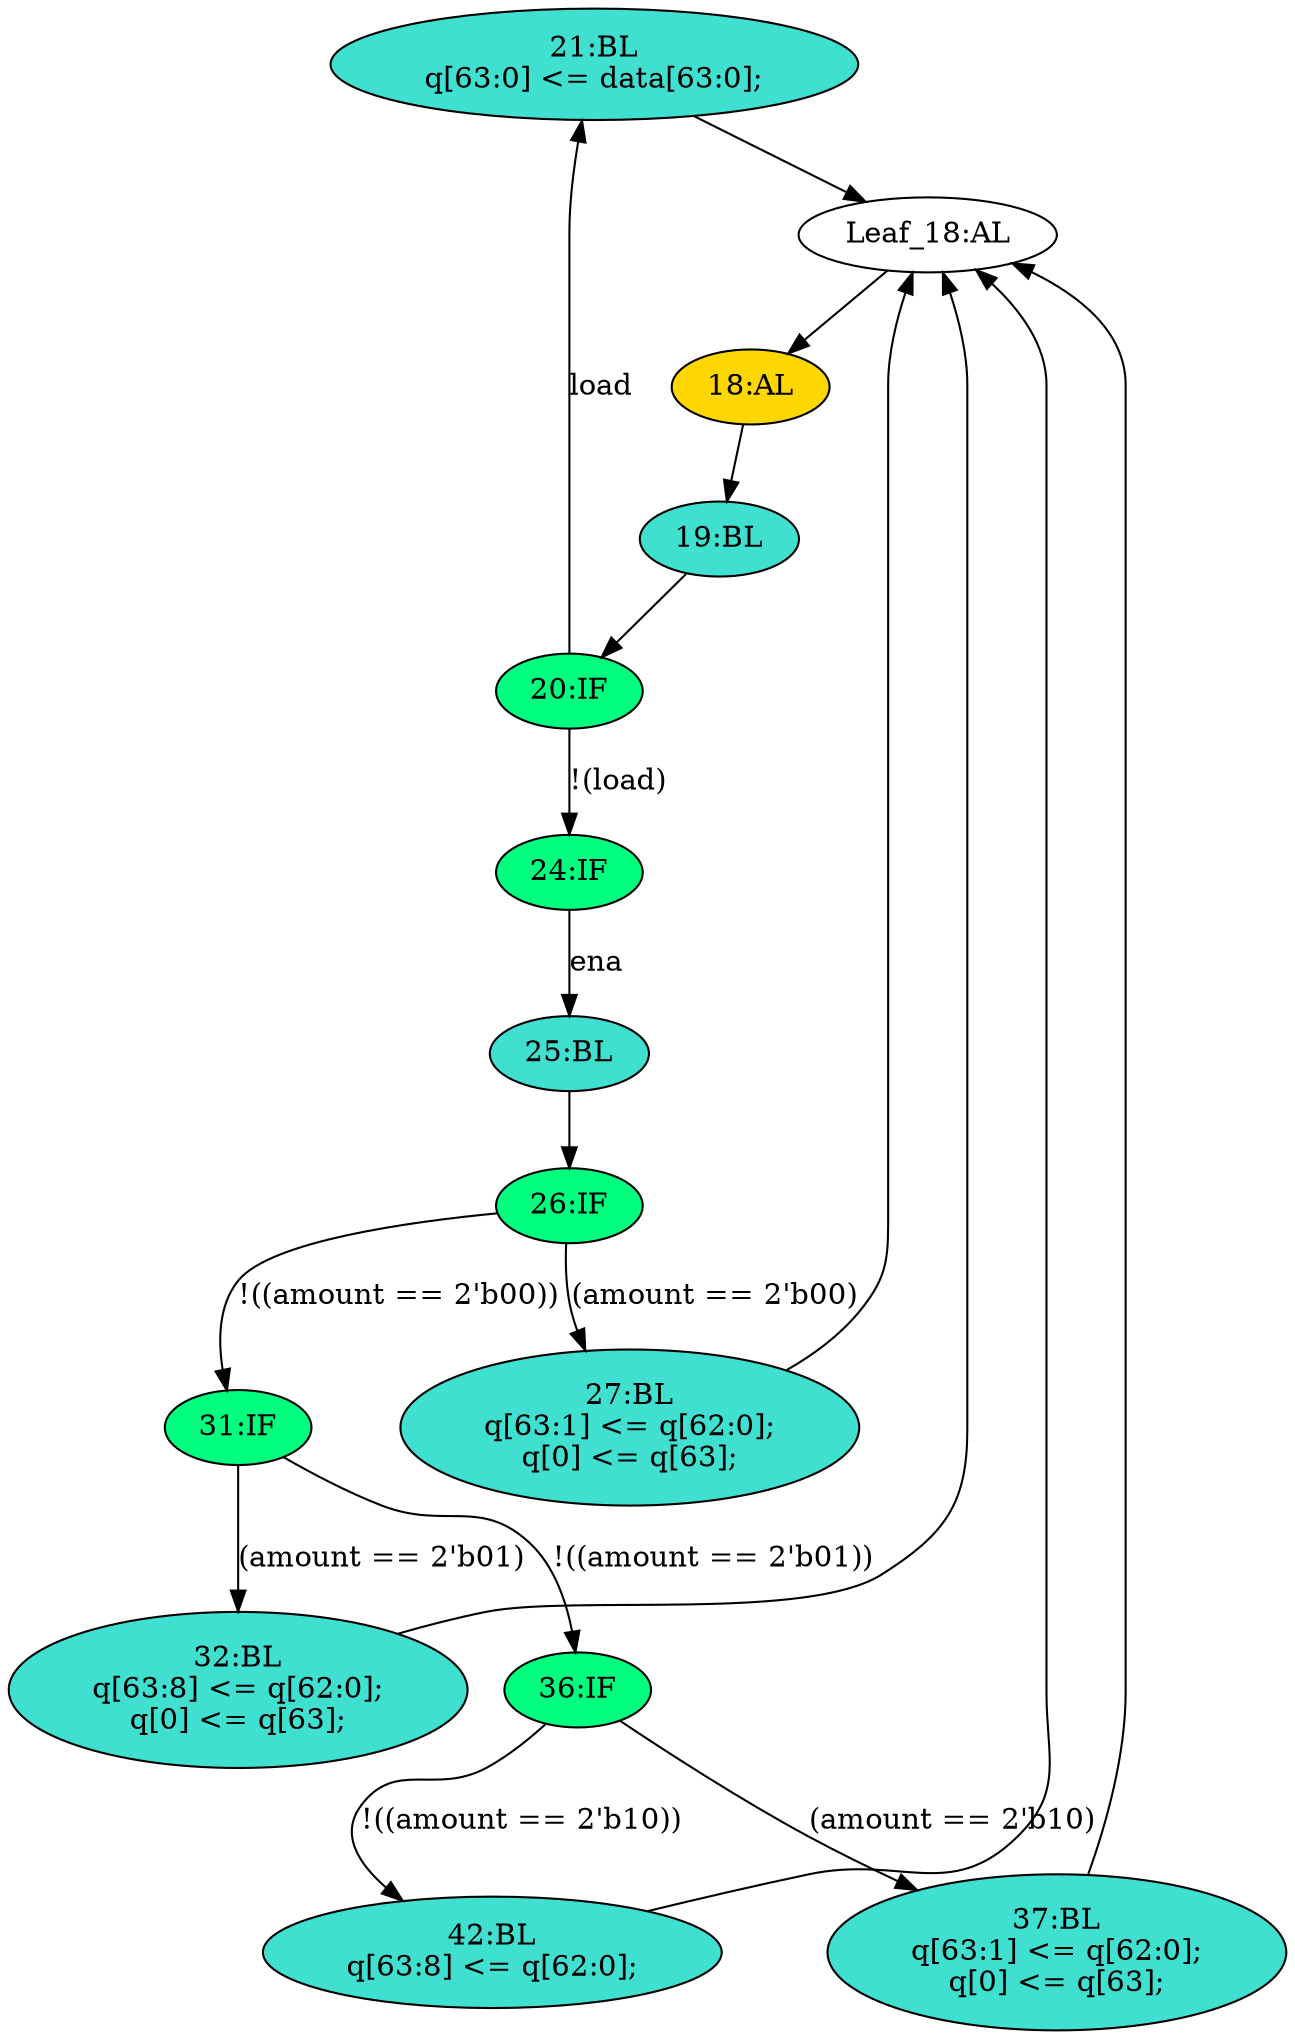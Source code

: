 strict digraph "compose( ,  )" {
	node [label="\N"];
	"21:BL"	[ast="<pyverilog.vparser.ast.Block object at 0x7f4302da3890>",
		fillcolor=turquoise,
		label="21:BL
q[63:0] <= data[63:0];",
		statements="[<pyverilog.vparser.ast.NonblockingSubstitution object at 0x7f4302d4e550>]",
		style=filled,
		typ=Block];
	"Leaf_18:AL"	[def_var="['q']",
		label="Leaf_18:AL"];
	"21:BL" -> "Leaf_18:AL"	[cond="[]",
		lineno=None];
	"18:AL"	[ast="<pyverilog.vparser.ast.Always object at 0x7f4302db71d0>",
		clk_sens=True,
		fillcolor=gold,
		label="18:AL",
		sens="['clk']",
		statements="[]",
		style=filled,
		typ=Always,
		use_var="['load', 'ena', 'amount', 'data', 'q']"];
	"Leaf_18:AL" -> "18:AL";
	"32:BL"	[ast="<pyverilog.vparser.ast.Block object at 0x7f4302c58d10>",
		fillcolor=turquoise,
		label="32:BL
q[63:8] <= q[62:0];
q[0] <= q[63];",
		statements="[<pyverilog.vparser.ast.NonblockingSubstitution object at 0x7f4302c58cd0>, <pyverilog.vparser.ast.NonblockingSubstitution object \
at 0x7f4302c584d0>]",
		style=filled,
		typ=Block];
	"32:BL" -> "Leaf_18:AL"	[cond="[]",
		lineno=None];
	"27:BL"	[ast="<pyverilog.vparser.ast.Block object at 0x7f4302da6350>",
		fillcolor=turquoise,
		label="27:BL
q[63:1] <= q[62:0];
q[0] <= q[63];",
		statements="[<pyverilog.vparser.ast.NonblockingSubstitution object at 0x7f4302da6d10>, <pyverilog.vparser.ast.NonblockingSubstitution object \
at 0x7f430311ee50>]",
		style=filled,
		typ=Block];
	"27:BL" -> "Leaf_18:AL"	[cond="[]",
		lineno=None];
	"24:IF"	[ast="<pyverilog.vparser.ast.IfStatement object at 0x7f4302db1390>",
		fillcolor=springgreen,
		label="24:IF",
		statements="[]",
		style=filled,
		typ=IfStatement];
	"25:BL"	[ast="<pyverilog.vparser.ast.Block object at 0x7f4302db1650>",
		fillcolor=turquoise,
		label="25:BL",
		statements="[]",
		style=filled,
		typ=Block];
	"24:IF" -> "25:BL"	[cond="['ena']",
		label=ena,
		lineno=24];
	"26:IF"	[ast="<pyverilog.vparser.ast.IfStatement object at 0x7f4306f05d10>",
		fillcolor=springgreen,
		label="26:IF",
		statements="[]",
		style=filled,
		typ=IfStatement];
	"26:IF" -> "27:BL"	[cond="['amount']",
		label="(amount == 2'b00)",
		lineno=26];
	"31:IF"	[ast="<pyverilog.vparser.ast.IfStatement object at 0x7f4302c58d90>",
		fillcolor=springgreen,
		label="31:IF",
		statements="[]",
		style=filled,
		typ=IfStatement];
	"26:IF" -> "31:IF"	[cond="['amount']",
		label="!((amount == 2'b00))",
		lineno=26];
	"19:BL"	[ast="<pyverilog.vparser.ast.Block object at 0x7f43030750d0>",
		fillcolor=turquoise,
		label="19:BL",
		statements="[]",
		style=filled,
		typ=Block];
	"18:AL" -> "19:BL"	[cond="[]",
		lineno=None];
	"20:IF"	[ast="<pyverilog.vparser.ast.IfStatement object at 0x7f4302d4e4d0>",
		fillcolor=springgreen,
		label="20:IF",
		statements="[]",
		style=filled,
		typ=IfStatement];
	"19:BL" -> "20:IF"	[cond="[]",
		lineno=None];
	"36:IF"	[ast="<pyverilog.vparser.ast.IfStatement object at 0x7f4302c58ed0>",
		fillcolor=springgreen,
		label="36:IF",
		statements="[]",
		style=filled,
		typ=IfStatement];
	"42:BL"	[ast="<pyverilog.vparser.ast.Block object at 0x7f4302c58c50>",
		fillcolor=turquoise,
		label="42:BL
q[63:8] <= q[62:0];",
		statements="[<pyverilog.vparser.ast.NonblockingSubstitution object at 0x7f43024fb050>]",
		style=filled,
		typ=Block];
	"36:IF" -> "42:BL"	[cond="['amount']",
		label="!((amount == 2'b10))",
		lineno=36];
	"37:BL"	[ast="<pyverilog.vparser.ast.Block object at 0x7f4302c58790>",
		fillcolor=turquoise,
		label="37:BL
q[63:1] <= q[62:0];
q[0] <= q[63];",
		statements="[<pyverilog.vparser.ast.NonblockingSubstitution object at 0x7f4302c58450>, <pyverilog.vparser.ast.NonblockingSubstitution object \
at 0x7f4302c58b90>]",
		style=filled,
		typ=Block];
	"36:IF" -> "37:BL"	[cond="['amount']",
		label="(amount == 2'b10)",
		lineno=36];
	"31:IF" -> "32:BL"	[cond="['amount']",
		label="(amount == 2'b01)",
		lineno=31];
	"31:IF" -> "36:IF"	[cond="['amount']",
		label="!((amount == 2'b01))",
		lineno=31];
	"20:IF" -> "21:BL"	[cond="['load']",
		label=load,
		lineno=20];
	"20:IF" -> "24:IF"	[cond="['load']",
		label="!(load)",
		lineno=20];
	"25:BL" -> "26:IF"	[cond="[]",
		lineno=None];
	"42:BL" -> "Leaf_18:AL"	[cond="[]",
		lineno=None];
	"37:BL" -> "Leaf_18:AL"	[cond="[]",
		lineno=None];
}
